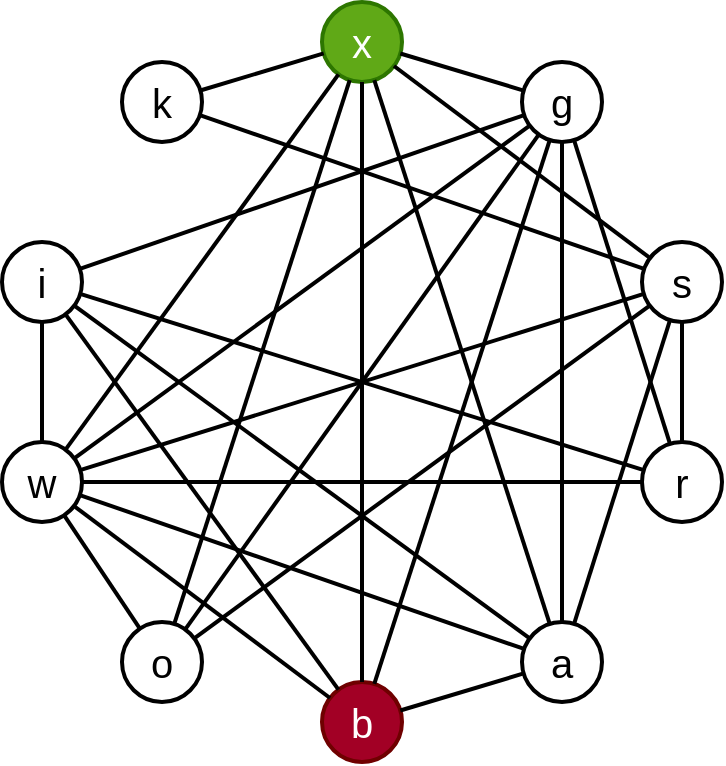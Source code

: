 <mxfile version="16.5.1" type="device" pages="3"><diagram id="Qp3raMLwjvOOwYHC1nEB" name="Página-1"><mxGraphModel dx="832" dy="557" grid="1" gridSize="10" guides="1" tooltips="1" connect="1" arrows="1" fold="1" page="1" pageScale="1" pageWidth="1169" pageHeight="827" math="0" shadow="0"><root><mxCell id="0"/><mxCell id="1" parent="0"/><mxCell id="y9_78dQnpIiz2yttRciz-1" value="w" style="ellipse;whiteSpace=wrap;html=1;aspect=fixed;strokeWidth=2;fontSize=20;" vertex="1" parent="1"><mxGeometry x="220" y="430" width="40" height="40" as="geometry"/></mxCell><mxCell id="y9_78dQnpIiz2yttRciz-2" value="r" style="ellipse;whiteSpace=wrap;html=1;aspect=fixed;strokeWidth=2;fontSize=20;" vertex="1" parent="1"><mxGeometry x="540" y="430" width="40" height="40" as="geometry"/></mxCell><mxCell id="y9_78dQnpIiz2yttRciz-3" value="o" style="ellipse;whiteSpace=wrap;html=1;aspect=fixed;strokeWidth=2;fontSize=20;" vertex="1" parent="1"><mxGeometry x="280" y="520" width="40" height="40" as="geometry"/></mxCell><mxCell id="y9_78dQnpIiz2yttRciz-4" value="g" style="ellipse;whiteSpace=wrap;html=1;aspect=fixed;strokeWidth=2;fontSize=20;" vertex="1" parent="1"><mxGeometry x="480" y="240" width="40" height="40" as="geometry"/></mxCell><mxCell id="y9_78dQnpIiz2yttRciz-5" value="a" style="ellipse;whiteSpace=wrap;html=1;aspect=fixed;strokeWidth=2;fontSize=20;" vertex="1" parent="1"><mxGeometry x="480" y="520" width="40" height="40" as="geometry"/></mxCell><mxCell id="y9_78dQnpIiz2yttRciz-6" value="k" style="ellipse;whiteSpace=wrap;html=1;aspect=fixed;strokeWidth=2;fontSize=20;" vertex="1" parent="1"><mxGeometry x="280" y="240" width="40" height="40" as="geometry"/></mxCell><mxCell id="y9_78dQnpIiz2yttRciz-7" value="b" style="ellipse;whiteSpace=wrap;html=1;aspect=fixed;strokeWidth=2;fontSize=20;fillColor=#a20025;strokeColor=#6F0000;fontColor=#ffffff;" vertex="1" parent="1"><mxGeometry x="380" y="550" width="40" height="40" as="geometry"/></mxCell><mxCell id="y9_78dQnpIiz2yttRciz-8" value="x" style="ellipse;whiteSpace=wrap;html=1;aspect=fixed;strokeWidth=2;fontSize=20;fillColor=#60a917;strokeColor=#2D7600;fontColor=#ffffff;" vertex="1" parent="1"><mxGeometry x="380" y="210" width="40" height="40" as="geometry"/></mxCell><mxCell id="y9_78dQnpIiz2yttRciz-9" value="s" style="ellipse;whiteSpace=wrap;html=1;aspect=fixed;strokeWidth=2;fontSize=20;" vertex="1" parent="1"><mxGeometry x="540" y="330" width="40" height="40" as="geometry"/></mxCell><mxCell id="y9_78dQnpIiz2yttRciz-10" value="i" style="ellipse;whiteSpace=wrap;html=1;aspect=fixed;strokeWidth=2;fontSize=20;" vertex="1" parent="1"><mxGeometry x="220" y="330" width="40" height="40" as="geometry"/></mxCell><mxCell id="y9_78dQnpIiz2yttRciz-12" value="" style="endArrow=none;html=1;rounded=0;fontSize=20;strokeWidth=2;" edge="1" parent="1" source="y9_78dQnpIiz2yttRciz-4" target="y9_78dQnpIiz2yttRciz-8"><mxGeometry width="50" height="50" relative="1" as="geometry"><mxPoint x="420" y="440" as="sourcePoint"/><mxPoint x="470" y="390" as="targetPoint"/></mxGeometry></mxCell><mxCell id="y9_78dQnpIiz2yttRciz-14" value="" style="endArrow=none;html=1;rounded=0;fontSize=20;strokeWidth=2;" edge="1" parent="1" source="y9_78dQnpIiz2yttRciz-1" target="y9_78dQnpIiz2yttRciz-2"><mxGeometry width="50" height="50" relative="1" as="geometry"><mxPoint x="290" y="360" as="sourcePoint"/><mxPoint x="340" y="310" as="targetPoint"/></mxGeometry></mxCell><mxCell id="y9_78dQnpIiz2yttRciz-15" value="" style="endArrow=none;html=1;rounded=0;fontSize=20;strokeWidth=2;" edge="1" parent="1" source="y9_78dQnpIiz2yttRciz-3" target="y9_78dQnpIiz2yttRciz-4"><mxGeometry width="50" height="50" relative="1" as="geometry"><mxPoint x="300" y="370" as="sourcePoint"/><mxPoint x="350" y="320" as="targetPoint"/></mxGeometry></mxCell><mxCell id="y9_78dQnpIiz2yttRciz-16" value="" style="endArrow=none;html=1;rounded=0;fontSize=20;strokeWidth=2;" edge="1" parent="1" source="y9_78dQnpIiz2yttRciz-2" target="y9_78dQnpIiz2yttRciz-4"><mxGeometry width="50" height="50" relative="1" as="geometry"><mxPoint x="310" y="380" as="sourcePoint"/><mxPoint x="360" y="330" as="targetPoint"/></mxGeometry></mxCell><mxCell id="y9_78dQnpIiz2yttRciz-17" value="" style="endArrow=none;html=1;rounded=0;fontSize=20;strokeWidth=2;" edge="1" parent="1" source="y9_78dQnpIiz2yttRciz-5" target="y9_78dQnpIiz2yttRciz-4"><mxGeometry width="50" height="50" relative="1" as="geometry"><mxPoint x="320" y="390" as="sourcePoint"/><mxPoint x="370" y="340" as="targetPoint"/></mxGeometry></mxCell><mxCell id="y9_78dQnpIiz2yttRciz-18" value="" style="endArrow=none;html=1;rounded=0;fontSize=20;strokeWidth=2;" edge="1" parent="1" source="y9_78dQnpIiz2yttRciz-5" target="y9_78dQnpIiz2yttRciz-8"><mxGeometry width="50" height="50" relative="1" as="geometry"><mxPoint x="330" y="400" as="sourcePoint"/><mxPoint x="380" y="350" as="targetPoint"/></mxGeometry></mxCell><mxCell id="y9_78dQnpIiz2yttRciz-19" value="" style="endArrow=none;html=1;rounded=0;fontSize=20;strokeWidth=2;" edge="1" parent="1" source="y9_78dQnpIiz2yttRciz-9" target="y9_78dQnpIiz2yttRciz-8"><mxGeometry width="50" height="50" relative="1" as="geometry"><mxPoint x="440" y="410" as="sourcePoint"/><mxPoint x="390" y="360" as="targetPoint"/></mxGeometry></mxCell><mxCell id="y9_78dQnpIiz2yttRciz-20" value="" style="endArrow=none;html=1;rounded=0;fontSize=20;strokeWidth=2;" edge="1" parent="1" source="y9_78dQnpIiz2yttRciz-7" target="y9_78dQnpIiz2yttRciz-8"><mxGeometry width="50" height="50" relative="1" as="geometry"><mxPoint x="350" y="420" as="sourcePoint"/><mxPoint x="400" y="370" as="targetPoint"/></mxGeometry></mxCell><mxCell id="y9_78dQnpIiz2yttRciz-21" value="" style="endArrow=none;html=1;rounded=0;fontSize=20;strokeWidth=2;" edge="1" parent="1" source="y9_78dQnpIiz2yttRciz-3" target="y9_78dQnpIiz2yttRciz-8"><mxGeometry width="50" height="50" relative="1" as="geometry"><mxPoint x="360" y="430" as="sourcePoint"/><mxPoint x="410" y="380" as="targetPoint"/></mxGeometry></mxCell><mxCell id="y9_78dQnpIiz2yttRciz-22" value="" style="endArrow=none;html=1;rounded=0;fontSize=20;strokeWidth=2;" edge="1" parent="1" source="y9_78dQnpIiz2yttRciz-1" target="y9_78dQnpIiz2yttRciz-8"><mxGeometry width="50" height="50" relative="1" as="geometry"><mxPoint x="370" y="440" as="sourcePoint"/><mxPoint x="420" y="390" as="targetPoint"/></mxGeometry></mxCell><mxCell id="y9_78dQnpIiz2yttRciz-23" value="" style="endArrow=none;html=1;rounded=0;fontSize=20;strokeWidth=2;" edge="1" parent="1" source="y9_78dQnpIiz2yttRciz-4" target="y9_78dQnpIiz2yttRciz-7"><mxGeometry width="50" height="50" relative="1" as="geometry"><mxPoint x="610" y="420" as="sourcePoint"/><mxPoint x="700" y="210" as="targetPoint"/></mxGeometry></mxCell><mxCell id="y9_78dQnpIiz2yttRciz-25" value="" style="endArrow=none;html=1;rounded=0;fontSize=20;strokeWidth=2;" edge="1" parent="1" source="y9_78dQnpIiz2yttRciz-9" target="y9_78dQnpIiz2yttRciz-5"><mxGeometry width="50" height="50" relative="1" as="geometry"><mxPoint x="670" y="280" as="sourcePoint"/><mxPoint x="720" y="230" as="targetPoint"/></mxGeometry></mxCell><mxCell id="y9_78dQnpIiz2yttRciz-26" value="" style="endArrow=none;html=1;rounded=0;fontSize=20;strokeWidth=2;" edge="1" parent="1" source="y9_78dQnpIiz2yttRciz-9" target="y9_78dQnpIiz2yttRciz-2"><mxGeometry width="50" height="50" relative="1" as="geometry"><mxPoint x="680" y="290" as="sourcePoint"/><mxPoint x="730" y="240" as="targetPoint"/></mxGeometry></mxCell><mxCell id="y9_78dQnpIiz2yttRciz-27" value="" style="endArrow=none;html=1;rounded=0;fontSize=20;strokeWidth=2;" edge="1" parent="1" source="y9_78dQnpIiz2yttRciz-5" target="y9_78dQnpIiz2yttRciz-7"><mxGeometry width="50" height="50" relative="1" as="geometry"><mxPoint x="690" y="300" as="sourcePoint"/><mxPoint x="740" y="250" as="targetPoint"/></mxGeometry></mxCell><mxCell id="y9_78dQnpIiz2yttRciz-28" value="" style="endArrow=none;html=1;rounded=0;fontSize=20;strokeWidth=2;" edge="1" parent="1" source="y9_78dQnpIiz2yttRciz-4" target="y9_78dQnpIiz2yttRciz-1"><mxGeometry width="50" height="50" relative="1" as="geometry"><mxPoint x="700" y="310" as="sourcePoint"/><mxPoint x="750" y="260" as="targetPoint"/></mxGeometry></mxCell><mxCell id="y9_78dQnpIiz2yttRciz-29" value="" style="endArrow=none;html=1;rounded=0;fontSize=20;strokeWidth=2;" edge="1" parent="1" source="y9_78dQnpIiz2yttRciz-3" target="y9_78dQnpIiz2yttRciz-1"><mxGeometry width="50" height="50" relative="1" as="geometry"><mxPoint x="710" y="320" as="sourcePoint"/><mxPoint x="760" y="270" as="targetPoint"/></mxGeometry></mxCell><mxCell id="y9_78dQnpIiz2yttRciz-30" value="" style="endArrow=none;html=1;rounded=0;fontSize=20;strokeWidth=2;" edge="1" parent="1" source="y9_78dQnpIiz2yttRciz-9" target="y9_78dQnpIiz2yttRciz-1"><mxGeometry width="50" height="50" relative="1" as="geometry"><mxPoint x="600" y="250" as="sourcePoint"/><mxPoint x="770" y="280" as="targetPoint"/></mxGeometry></mxCell><mxCell id="y9_78dQnpIiz2yttRciz-31" value="" style="endArrow=none;html=1;rounded=0;fontSize=20;strokeWidth=2;" edge="1" parent="1" source="y9_78dQnpIiz2yttRciz-9" target="y9_78dQnpIiz2yttRciz-3"><mxGeometry width="50" height="50" relative="1" as="geometry"><mxPoint x="730" y="340" as="sourcePoint"/><mxPoint x="780" y="290" as="targetPoint"/></mxGeometry></mxCell><mxCell id="y9_78dQnpIiz2yttRciz-32" value="" style="endArrow=none;html=1;rounded=0;fontSize=20;strokeWidth=2;" edge="1" parent="1" source="y9_78dQnpIiz2yttRciz-7" target="y9_78dQnpIiz2yttRciz-1"><mxGeometry width="50" height="50" relative="1" as="geometry"><mxPoint x="740" y="350" as="sourcePoint"/><mxPoint x="790" y="300" as="targetPoint"/></mxGeometry></mxCell><mxCell id="y9_78dQnpIiz2yttRciz-33" value="" style="endArrow=none;html=1;rounded=0;fontSize=20;strokeWidth=2;" edge="1" parent="1" source="y9_78dQnpIiz2yttRciz-7" target="y9_78dQnpIiz2yttRciz-10"><mxGeometry width="50" height="50" relative="1" as="geometry"><mxPoint x="750" y="360" as="sourcePoint"/><mxPoint x="800" y="310" as="targetPoint"/></mxGeometry></mxCell><mxCell id="y9_78dQnpIiz2yttRciz-34" value="" style="endArrow=none;html=1;rounded=0;fontSize=20;strokeWidth=2;" edge="1" parent="1" source="y9_78dQnpIiz2yttRciz-4" target="y9_78dQnpIiz2yttRciz-10"><mxGeometry width="50" height="50" relative="1" as="geometry"><mxPoint x="760" y="370" as="sourcePoint"/><mxPoint x="810" y="320" as="targetPoint"/></mxGeometry></mxCell><mxCell id="y9_78dQnpIiz2yttRciz-35" value="" style="endArrow=none;html=1;rounded=0;fontSize=20;strokeWidth=2;" edge="1" parent="1" source="y9_78dQnpIiz2yttRciz-5" target="y9_78dQnpIiz2yttRciz-10"><mxGeometry width="50" height="50" relative="1" as="geometry"><mxPoint x="770" y="380" as="sourcePoint"/><mxPoint x="820" y="330" as="targetPoint"/></mxGeometry></mxCell><mxCell id="y9_78dQnpIiz2yttRciz-36" value="" style="endArrow=none;html=1;rounded=0;fontSize=20;strokeWidth=2;" edge="1" parent="1" source="y9_78dQnpIiz2yttRciz-1" target="y9_78dQnpIiz2yttRciz-10"><mxGeometry width="50" height="50" relative="1" as="geometry"><mxPoint x="780" y="390" as="sourcePoint"/><mxPoint x="830" y="340" as="targetPoint"/></mxGeometry></mxCell><mxCell id="y9_78dQnpIiz2yttRciz-37" value="" style="endArrow=none;html=1;rounded=0;fontSize=20;strokeWidth=2;" edge="1" parent="1" source="y9_78dQnpIiz2yttRciz-2" target="y9_78dQnpIiz2yttRciz-10"><mxGeometry width="50" height="50" relative="1" as="geometry"><mxPoint x="790" y="400" as="sourcePoint"/><mxPoint x="840" y="350" as="targetPoint"/></mxGeometry></mxCell><mxCell id="y9_78dQnpIiz2yttRciz-38" value="" style="endArrow=none;html=1;rounded=0;fontSize=20;strokeWidth=2;" edge="1" parent="1" source="y9_78dQnpIiz2yttRciz-8" target="y9_78dQnpIiz2yttRciz-6"><mxGeometry width="50" height="50" relative="1" as="geometry"><mxPoint x="800" y="410" as="sourcePoint"/><mxPoint x="850" y="360" as="targetPoint"/></mxGeometry></mxCell><mxCell id="y9_78dQnpIiz2yttRciz-39" value="" style="endArrow=none;html=1;rounded=0;fontSize=20;strokeWidth=2;" edge="1" parent="1" source="y9_78dQnpIiz2yttRciz-9" target="y9_78dQnpIiz2yttRciz-6"><mxGeometry width="50" height="50" relative="1" as="geometry"><mxPoint x="650" y="290" as="sourcePoint"/><mxPoint x="860" y="370" as="targetPoint"/></mxGeometry></mxCell><mxCell id="1vQnW61tmDOooGiK3Sop-1" value="" style="endArrow=none;html=1;rounded=0;fontSize=20;strokeWidth=2;" edge="1" parent="1" source="y9_78dQnpIiz2yttRciz-5" target="y9_78dQnpIiz2yttRciz-1"><mxGeometry width="50" height="50" relative="1" as="geometry"><mxPoint x="493.866" y="538.181" as="sourcePoint"/><mxPoint x="266.148" y="371.8" as="targetPoint"/></mxGeometry></mxCell></root></mxGraphModel></diagram><diagram id="ZyDOZQv0jCM3Xku81YqP" name="Página-2"><mxGraphModel dx="832" dy="557" grid="1" gridSize="10" guides="1" tooltips="1" connect="1" arrows="1" fold="1" page="1" pageScale="1" pageWidth="1169" pageHeight="827" math="0" shadow="0"><root><mxCell id="5k3g8odxnlICdVufnZW8-0"/><mxCell id="5k3g8odxnlICdVufnZW8-1" parent="5k3g8odxnlICdVufnZW8-0"/><mxCell id="5k3g8odxnlICdVufnZW8-2" value="w" style="ellipse;whiteSpace=wrap;html=1;aspect=fixed;strokeWidth=2;fontSize=20;fillColor=#0050ef;fontColor=#ffffff;strokeColor=#001DBC;" vertex="1" parent="5k3g8odxnlICdVufnZW8-1"><mxGeometry x="220" y="430" width="40" height="40" as="geometry"/></mxCell><mxCell id="5k3g8odxnlICdVufnZW8-3" value="r" style="ellipse;whiteSpace=wrap;html=1;aspect=fixed;strokeWidth=2;fontSize=20;" vertex="1" parent="5k3g8odxnlICdVufnZW8-1"><mxGeometry x="540" y="430" width="40" height="40" as="geometry"/></mxCell><mxCell id="5k3g8odxnlICdVufnZW8-4" value="o" style="ellipse;whiteSpace=wrap;html=1;aspect=fixed;strokeWidth=2;fontSize=20;fillColor=#0050ef;fontColor=#ffffff;strokeColor=#001DBC;" vertex="1" parent="5k3g8odxnlICdVufnZW8-1"><mxGeometry x="280" y="520" width="40" height="40" as="geometry"/></mxCell><mxCell id="5k3g8odxnlICdVufnZW8-5" value="g" style="ellipse;whiteSpace=wrap;html=1;aspect=fixed;strokeWidth=2;fontSize=20;fillColor=#0050ef;fontColor=#ffffff;strokeColor=#001DBC;" vertex="1" parent="5k3g8odxnlICdVufnZW8-1"><mxGeometry x="480" y="240" width="40" height="40" as="geometry"/></mxCell><mxCell id="5k3g8odxnlICdVufnZW8-6" value="a" style="ellipse;whiteSpace=wrap;html=1;aspect=fixed;strokeWidth=2;fontSize=20;fillColor=#0050ef;fontColor=#ffffff;strokeColor=#001DBC;" vertex="1" parent="5k3g8odxnlICdVufnZW8-1"><mxGeometry x="480" y="520" width="40" height="40" as="geometry"/></mxCell><mxCell id="5k3g8odxnlICdVufnZW8-7" value="k" style="ellipse;whiteSpace=wrap;html=1;aspect=fixed;strokeWidth=2;fontSize=20;" vertex="1" parent="5k3g8odxnlICdVufnZW8-1"><mxGeometry x="280" y="240" width="40" height="40" as="geometry"/></mxCell><mxCell id="5k3g8odxnlICdVufnZW8-8" value="b" style="ellipse;whiteSpace=wrap;html=1;aspect=fixed;strokeWidth=2;fontSize=20;fillColor=#0050ef;strokeColor=#001DBC;fontColor=#ffffff;" vertex="1" parent="5k3g8odxnlICdVufnZW8-1"><mxGeometry x="380" y="550" width="40" height="40" as="geometry"/></mxCell><mxCell id="5k3g8odxnlICdVufnZW8-9" value="x" style="ellipse;whiteSpace=wrap;html=1;aspect=fixed;strokeWidth=2;fontSize=20;fillColor=#0050ef;strokeColor=#001DBC;fontColor=#ffffff;" vertex="1" parent="5k3g8odxnlICdVufnZW8-1"><mxGeometry x="380" y="210" width="40" height="40" as="geometry"/></mxCell><mxCell id="5k3g8odxnlICdVufnZW8-10" value="s" style="ellipse;whiteSpace=wrap;html=1;aspect=fixed;strokeWidth=2;fontSize=20;fillColor=#0050ef;fontColor=#ffffff;strokeColor=#001DBC;" vertex="1" parent="5k3g8odxnlICdVufnZW8-1"><mxGeometry x="540" y="330" width="40" height="40" as="geometry"/></mxCell><mxCell id="5k3g8odxnlICdVufnZW8-11" value="i" style="ellipse;whiteSpace=wrap;html=1;aspect=fixed;strokeWidth=2;fontSize=20;fillColor=#0050ef;fontColor=#ffffff;strokeColor=#001DBC;" vertex="1" parent="5k3g8odxnlICdVufnZW8-1"><mxGeometry x="220" y="330" width="40" height="40" as="geometry"/></mxCell><mxCell id="5k3g8odxnlICdVufnZW8-12" value="" style="endArrow=none;html=1;rounded=0;fontSize=20;strokeWidth=1;" edge="1" parent="5k3g8odxnlICdVufnZW8-1" source="5k3g8odxnlICdVufnZW8-5" target="5k3g8odxnlICdVufnZW8-9"><mxGeometry width="50" height="50" relative="1" as="geometry"><mxPoint x="420" y="440" as="sourcePoint"/><mxPoint x="470" y="390" as="targetPoint"/></mxGeometry></mxCell><mxCell id="5k3g8odxnlICdVufnZW8-13" value="" style="endArrow=none;html=1;rounded=0;fontSize=20;strokeWidth=1;" edge="1" parent="5k3g8odxnlICdVufnZW8-1" source="5k3g8odxnlICdVufnZW8-2" target="5k3g8odxnlICdVufnZW8-3"><mxGeometry width="50" height="50" relative="1" as="geometry"><mxPoint x="290" y="360" as="sourcePoint"/><mxPoint x="340" y="310" as="targetPoint"/></mxGeometry></mxCell><mxCell id="5k3g8odxnlICdVufnZW8-14" value="" style="endArrow=none;html=1;rounded=0;fontSize=20;strokeWidth=3;fillColor=#0050ef;strokeColor=#001DBC;" edge="1" parent="5k3g8odxnlICdVufnZW8-1" source="5k3g8odxnlICdVufnZW8-4" target="5k3g8odxnlICdVufnZW8-5"><mxGeometry width="50" height="50" relative="1" as="geometry"><mxPoint x="300" y="370" as="sourcePoint"/><mxPoint x="350" y="320" as="targetPoint"/></mxGeometry></mxCell><mxCell id="5k3g8odxnlICdVufnZW8-15" value="" style="endArrow=none;html=1;rounded=0;fontSize=20;strokeWidth=1;" edge="1" parent="5k3g8odxnlICdVufnZW8-1" source="5k3g8odxnlICdVufnZW8-3" target="5k3g8odxnlICdVufnZW8-5"><mxGeometry width="50" height="50" relative="1" as="geometry"><mxPoint x="310" y="380" as="sourcePoint"/><mxPoint x="360" y="330" as="targetPoint"/></mxGeometry></mxCell><mxCell id="5k3g8odxnlICdVufnZW8-16" value="" style="endArrow=none;html=1;rounded=0;fontSize=20;strokeWidth=1;" edge="1" parent="5k3g8odxnlICdVufnZW8-1" source="5k3g8odxnlICdVufnZW8-6" target="5k3g8odxnlICdVufnZW8-5"><mxGeometry width="50" height="50" relative="1" as="geometry"><mxPoint x="320" y="390" as="sourcePoint"/><mxPoint x="370" y="340" as="targetPoint"/></mxGeometry></mxCell><mxCell id="5k3g8odxnlICdVufnZW8-17" value="" style="endArrow=none;html=1;rounded=0;fontSize=20;strokeWidth=1;" edge="1" parent="5k3g8odxnlICdVufnZW8-1" source="5k3g8odxnlICdVufnZW8-6" target="5k3g8odxnlICdVufnZW8-9"><mxGeometry width="50" height="50" relative="1" as="geometry"><mxPoint x="330" y="400" as="sourcePoint"/><mxPoint x="380" y="350" as="targetPoint"/></mxGeometry></mxCell><mxCell id="5k3g8odxnlICdVufnZW8-18" value="" style="endArrow=none;html=1;rounded=0;fontSize=20;strokeWidth=1;" edge="1" parent="5k3g8odxnlICdVufnZW8-1" source="5k3g8odxnlICdVufnZW8-10" target="5k3g8odxnlICdVufnZW8-9"><mxGeometry width="50" height="50" relative="1" as="geometry"><mxPoint x="440" y="410" as="sourcePoint"/><mxPoint x="390" y="360" as="targetPoint"/></mxGeometry></mxCell><mxCell id="5k3g8odxnlICdVufnZW8-19" value="" style="endArrow=none;html=1;rounded=0;fontSize=20;strokeWidth=1;" edge="1" parent="5k3g8odxnlICdVufnZW8-1" source="5k3g8odxnlICdVufnZW8-8" target="5k3g8odxnlICdVufnZW8-9"><mxGeometry width="50" height="50" relative="1" as="geometry"><mxPoint x="350" y="420" as="sourcePoint"/><mxPoint x="400" y="370" as="targetPoint"/></mxGeometry></mxCell><mxCell id="5k3g8odxnlICdVufnZW8-20" value="" style="endArrow=none;html=1;rounded=0;fontSize=20;strokeWidth=3;fillColor=#0050ef;strokeColor=#001DBC;" edge="1" parent="5k3g8odxnlICdVufnZW8-1" source="5k3g8odxnlICdVufnZW8-4" target="5k3g8odxnlICdVufnZW8-9"><mxGeometry width="50" height="50" relative="1" as="geometry"><mxPoint x="360" y="430" as="sourcePoint"/><mxPoint x="410" y="380" as="targetPoint"/></mxGeometry></mxCell><mxCell id="5k3g8odxnlICdVufnZW8-21" value="" style="endArrow=none;html=1;rounded=0;fontSize=20;strokeWidth=1;" edge="1" parent="5k3g8odxnlICdVufnZW8-1" source="5k3g8odxnlICdVufnZW8-2" target="5k3g8odxnlICdVufnZW8-9"><mxGeometry width="50" height="50" relative="1" as="geometry"><mxPoint x="370" y="440" as="sourcePoint"/><mxPoint x="420" y="390" as="targetPoint"/></mxGeometry></mxCell><mxCell id="5k3g8odxnlICdVufnZW8-22" value="" style="endArrow=none;html=1;rounded=0;fontSize=20;strokeWidth=3;fillColor=#0050ef;strokeColor=#001DBC;" edge="1" parent="5k3g8odxnlICdVufnZW8-1" source="5k3g8odxnlICdVufnZW8-5" target="5k3g8odxnlICdVufnZW8-8"><mxGeometry width="50" height="50" relative="1" as="geometry"><mxPoint x="610" y="420" as="sourcePoint"/><mxPoint x="700" y="210" as="targetPoint"/></mxGeometry></mxCell><mxCell id="5k3g8odxnlICdVufnZW8-23" value="" style="endArrow=none;html=1;rounded=0;fontSize=20;strokeWidth=3;fillColor=#0050ef;strokeColor=#001DBC;" edge="1" parent="5k3g8odxnlICdVufnZW8-1" source="5k3g8odxnlICdVufnZW8-10" target="5k3g8odxnlICdVufnZW8-6"><mxGeometry width="50" height="50" relative="1" as="geometry"><mxPoint x="670" y="280" as="sourcePoint"/><mxPoint x="720" y="230" as="targetPoint"/></mxGeometry></mxCell><mxCell id="5k3g8odxnlICdVufnZW8-24" value="" style="endArrow=none;html=1;rounded=0;fontSize=20;strokeWidth=1;" edge="1" parent="5k3g8odxnlICdVufnZW8-1" source="5k3g8odxnlICdVufnZW8-10" target="5k3g8odxnlICdVufnZW8-3"><mxGeometry width="50" height="50" relative="1" as="geometry"><mxPoint x="680" y="290" as="sourcePoint"/><mxPoint x="730" y="240" as="targetPoint"/></mxGeometry></mxCell><mxCell id="5k3g8odxnlICdVufnZW8-25" value="" style="endArrow=none;html=1;rounded=0;fontSize=20;strokeWidth=1;" edge="1" parent="5k3g8odxnlICdVufnZW8-1" source="5k3g8odxnlICdVufnZW8-6" target="5k3g8odxnlICdVufnZW8-8"><mxGeometry width="50" height="50" relative="1" as="geometry"><mxPoint x="690" y="300" as="sourcePoint"/><mxPoint x="740" y="250" as="targetPoint"/></mxGeometry></mxCell><mxCell id="5k3g8odxnlICdVufnZW8-26" value="" style="endArrow=none;html=1;rounded=0;fontSize=20;strokeWidth=1;" edge="1" parent="5k3g8odxnlICdVufnZW8-1" source="5k3g8odxnlICdVufnZW8-5" target="5k3g8odxnlICdVufnZW8-2"><mxGeometry width="50" height="50" relative="1" as="geometry"><mxPoint x="700" y="310" as="sourcePoint"/><mxPoint x="750" y="260" as="targetPoint"/></mxGeometry></mxCell><mxCell id="5k3g8odxnlICdVufnZW8-27" value="" style="endArrow=none;html=1;rounded=0;fontSize=20;strokeWidth=1;" edge="1" parent="5k3g8odxnlICdVufnZW8-1" source="5k3g8odxnlICdVufnZW8-4" target="5k3g8odxnlICdVufnZW8-2"><mxGeometry width="50" height="50" relative="1" as="geometry"><mxPoint x="710" y="320" as="sourcePoint"/><mxPoint x="760" y="270" as="targetPoint"/></mxGeometry></mxCell><mxCell id="5k3g8odxnlICdVufnZW8-28" value="" style="endArrow=none;html=1;rounded=0;fontSize=20;strokeWidth=1;" edge="1" parent="5k3g8odxnlICdVufnZW8-1" source="5k3g8odxnlICdVufnZW8-10" target="5k3g8odxnlICdVufnZW8-2"><mxGeometry width="50" height="50" relative="1" as="geometry"><mxPoint x="600" y="250" as="sourcePoint"/><mxPoint x="770" y="280" as="targetPoint"/></mxGeometry></mxCell><mxCell id="5k3g8odxnlICdVufnZW8-29" value="" style="endArrow=none;html=1;rounded=0;fontSize=20;strokeWidth=1;" edge="1" parent="5k3g8odxnlICdVufnZW8-1" source="5k3g8odxnlICdVufnZW8-10" target="5k3g8odxnlICdVufnZW8-4"><mxGeometry width="50" height="50" relative="1" as="geometry"><mxPoint x="730" y="340" as="sourcePoint"/><mxPoint x="780" y="290" as="targetPoint"/></mxGeometry></mxCell><mxCell id="5k3g8odxnlICdVufnZW8-30" value="" style="endArrow=none;html=1;rounded=0;fontSize=20;strokeWidth=1;" edge="1" parent="5k3g8odxnlICdVufnZW8-1" source="5k3g8odxnlICdVufnZW8-8" target="5k3g8odxnlICdVufnZW8-2"><mxGeometry width="50" height="50" relative="1" as="geometry"><mxPoint x="740" y="350" as="sourcePoint"/><mxPoint x="790" y="300" as="targetPoint"/></mxGeometry></mxCell><mxCell id="5k3g8odxnlICdVufnZW8-31" value="" style="endArrow=none;html=1;rounded=0;fontSize=20;strokeWidth=3;fillColor=#0050ef;strokeColor=#001DBC;" edge="1" parent="5k3g8odxnlICdVufnZW8-1" source="5k3g8odxnlICdVufnZW8-8" target="5k3g8odxnlICdVufnZW8-11"><mxGeometry width="50" height="50" relative="1" as="geometry"><mxPoint x="750" y="360" as="sourcePoint"/><mxPoint x="800" y="310" as="targetPoint"/></mxGeometry></mxCell><mxCell id="5k3g8odxnlICdVufnZW8-32" value="" style="endArrow=none;html=1;rounded=0;fontSize=20;strokeWidth=1;" edge="1" parent="5k3g8odxnlICdVufnZW8-1" source="5k3g8odxnlICdVufnZW8-5" target="5k3g8odxnlICdVufnZW8-11"><mxGeometry width="50" height="50" relative="1" as="geometry"><mxPoint x="760" y="370" as="sourcePoint"/><mxPoint x="810" y="320" as="targetPoint"/></mxGeometry></mxCell><mxCell id="5k3g8odxnlICdVufnZW8-33" value="" style="endArrow=none;html=1;rounded=0;fontSize=20;strokeWidth=1;" edge="1" parent="5k3g8odxnlICdVufnZW8-1" source="5k3g8odxnlICdVufnZW8-6" target="5k3g8odxnlICdVufnZW8-11"><mxGeometry width="50" height="50" relative="1" as="geometry"><mxPoint x="770" y="380" as="sourcePoint"/><mxPoint x="820" y="330" as="targetPoint"/></mxGeometry></mxCell><mxCell id="5k3g8odxnlICdVufnZW8-34" value="" style="endArrow=none;html=1;rounded=0;fontSize=20;strokeWidth=3;fillColor=#0050ef;strokeColor=#001DBC;" edge="1" parent="5k3g8odxnlICdVufnZW8-1" source="5k3g8odxnlICdVufnZW8-2" target="5k3g8odxnlICdVufnZW8-11"><mxGeometry width="50" height="50" relative="1" as="geometry"><mxPoint x="780" y="390" as="sourcePoint"/><mxPoint x="830" y="340" as="targetPoint"/></mxGeometry></mxCell><mxCell id="5k3g8odxnlICdVufnZW8-35" value="" style="endArrow=none;html=1;rounded=0;fontSize=20;strokeWidth=1;" edge="1" parent="5k3g8odxnlICdVufnZW8-1" source="5k3g8odxnlICdVufnZW8-3" target="5k3g8odxnlICdVufnZW8-11"><mxGeometry width="50" height="50" relative="1" as="geometry"><mxPoint x="790" y="400" as="sourcePoint"/><mxPoint x="840" y="350" as="targetPoint"/></mxGeometry></mxCell><mxCell id="5k3g8odxnlICdVufnZW8-36" value="" style="endArrow=none;html=1;rounded=0;fontSize=20;strokeWidth=1;" edge="1" parent="5k3g8odxnlICdVufnZW8-1" source="5k3g8odxnlICdVufnZW8-9" target="5k3g8odxnlICdVufnZW8-7"><mxGeometry width="50" height="50" relative="1" as="geometry"><mxPoint x="800" y="410" as="sourcePoint"/><mxPoint x="850" y="360" as="targetPoint"/></mxGeometry></mxCell><mxCell id="5k3g8odxnlICdVufnZW8-37" value="" style="endArrow=none;html=1;rounded=0;fontSize=20;strokeWidth=1;" edge="1" parent="5k3g8odxnlICdVufnZW8-1" source="5k3g8odxnlICdVufnZW8-10" target="5k3g8odxnlICdVufnZW8-7"><mxGeometry width="50" height="50" relative="1" as="geometry"><mxPoint x="650" y="290" as="sourcePoint"/><mxPoint x="860" y="370" as="targetPoint"/></mxGeometry></mxCell><mxCell id="5k3g8odxnlICdVufnZW8-38" value="" style="endArrow=none;html=1;rounded=0;fontSize=20;strokeWidth=3;fillColor=#0050ef;strokeColor=#001DBC;" edge="1" parent="5k3g8odxnlICdVufnZW8-1" source="5k3g8odxnlICdVufnZW8-2" target="5k3g8odxnlICdVufnZW8-6"><mxGeometry width="50" height="50" relative="1" as="geometry"><mxPoint x="270" y="460" as="sourcePoint"/><mxPoint x="550" y="460" as="targetPoint"/></mxGeometry></mxCell></root></mxGraphModel></diagram><diagram id="VjmS1F7EPQl1KqomfXlY" name="Página-3"><mxGraphModel dx="832" dy="557" grid="1" gridSize="10" guides="1" tooltips="1" connect="1" arrows="1" fold="1" page="1" pageScale="1" pageWidth="1169" pageHeight="827" math="0" shadow="0"><root><mxCell id="cbecJQ5G4lRKok9NljHL-0"/><mxCell id="cbecJQ5G4lRKok9NljHL-1" parent="cbecJQ5G4lRKok9NljHL-0"/><mxCell id="vsFjs8d3vmSdn354k8hH-0" value="w" style="ellipse;whiteSpace=wrap;html=1;aspect=fixed;strokeWidth=2;fontSize=20;" vertex="1" parent="cbecJQ5G4lRKok9NljHL-1"><mxGeometry x="220" y="430" width="40" height="40" as="geometry"/></mxCell><mxCell id="vsFjs8d3vmSdn354k8hH-1" value="r" style="ellipse;whiteSpace=wrap;html=1;aspect=fixed;strokeWidth=2;fontSize=20;" vertex="1" parent="cbecJQ5G4lRKok9NljHL-1"><mxGeometry x="540" y="430" width="40" height="40" as="geometry"/></mxCell><mxCell id="vsFjs8d3vmSdn354k8hH-2" value="o" style="ellipse;whiteSpace=wrap;html=1;aspect=fixed;strokeWidth=2;fontSize=20;fillColor=#d80073;fontColor=#ffffff;strokeColor=#A50040;" vertex="1" parent="cbecJQ5G4lRKok9NljHL-1"><mxGeometry x="280" y="520" width="40" height="40" as="geometry"/></mxCell><mxCell id="vsFjs8d3vmSdn354k8hH-3" value="g" style="ellipse;whiteSpace=wrap;html=1;aspect=fixed;strokeWidth=2;fontSize=20;fillColor=#d80073;fontColor=#ffffff;strokeColor=#A50040;" vertex="1" parent="cbecJQ5G4lRKok9NljHL-1"><mxGeometry x="480" y="240" width="40" height="40" as="geometry"/></mxCell><mxCell id="vsFjs8d3vmSdn354k8hH-4" value="a" style="ellipse;whiteSpace=wrap;html=1;aspect=fixed;strokeWidth=2;fontSize=20;" vertex="1" parent="cbecJQ5G4lRKok9NljHL-1"><mxGeometry x="480" y="520" width="40" height="40" as="geometry"/></mxCell><mxCell id="vsFjs8d3vmSdn354k8hH-5" value="k" style="ellipse;whiteSpace=wrap;html=1;aspect=fixed;strokeWidth=2;fontSize=20;" vertex="1" parent="cbecJQ5G4lRKok9NljHL-1"><mxGeometry x="280" y="240" width="40" height="40" as="geometry"/></mxCell><mxCell id="vsFjs8d3vmSdn354k8hH-6" value="b" style="ellipse;whiteSpace=wrap;html=1;aspect=fixed;strokeWidth=2;fontSize=20;fillColor=#d80073;strokeColor=#A50040;fontColor=#ffffff;" vertex="1" parent="cbecJQ5G4lRKok9NljHL-1"><mxGeometry x="380" y="550" width="40" height="40" as="geometry"/></mxCell><mxCell id="vsFjs8d3vmSdn354k8hH-7" value="x" style="ellipse;whiteSpace=wrap;html=1;aspect=fixed;strokeWidth=2;fontSize=20;fillColor=#d80073;strokeColor=#A50040;fontColor=#ffffff;" vertex="1" parent="cbecJQ5G4lRKok9NljHL-1"><mxGeometry x="380" y="210" width="40" height="40" as="geometry"/></mxCell><mxCell id="vsFjs8d3vmSdn354k8hH-8" value="s" style="ellipse;whiteSpace=wrap;html=1;aspect=fixed;strokeWidth=2;fontSize=20;" vertex="1" parent="cbecJQ5G4lRKok9NljHL-1"><mxGeometry x="540" y="330" width="40" height="40" as="geometry"/></mxCell><mxCell id="vsFjs8d3vmSdn354k8hH-9" value="i" style="ellipse;whiteSpace=wrap;html=1;aspect=fixed;strokeWidth=2;fontSize=20;" vertex="1" parent="cbecJQ5G4lRKok9NljHL-1"><mxGeometry x="220" y="330" width="40" height="40" as="geometry"/></mxCell><mxCell id="vsFjs8d3vmSdn354k8hH-10" value="" style="endArrow=none;html=1;rounded=0;fontSize=20;strokeWidth=1;" edge="1" parent="cbecJQ5G4lRKok9NljHL-1" source="vsFjs8d3vmSdn354k8hH-3" target="vsFjs8d3vmSdn354k8hH-7"><mxGeometry width="50" height="50" relative="1" as="geometry"><mxPoint x="420" y="440" as="sourcePoint"/><mxPoint x="470" y="390" as="targetPoint"/></mxGeometry></mxCell><mxCell id="vsFjs8d3vmSdn354k8hH-11" value="" style="endArrow=none;html=1;rounded=0;fontSize=20;strokeWidth=1;" edge="1" parent="cbecJQ5G4lRKok9NljHL-1" source="vsFjs8d3vmSdn354k8hH-0" target="vsFjs8d3vmSdn354k8hH-1"><mxGeometry width="50" height="50" relative="1" as="geometry"><mxPoint x="290" y="360" as="sourcePoint"/><mxPoint x="340" y="310" as="targetPoint"/></mxGeometry></mxCell><mxCell id="vsFjs8d3vmSdn354k8hH-12" value="" style="endArrow=block;html=1;rounded=0;fontSize=20;strokeWidth=3;fillColor=#d80073;strokeColor=#A50040;endFill=1;" edge="1" parent="cbecJQ5G4lRKok9NljHL-1" source="vsFjs8d3vmSdn354k8hH-2" target="vsFjs8d3vmSdn354k8hH-3"><mxGeometry width="50" height="50" relative="1" as="geometry"><mxPoint x="300" y="370" as="sourcePoint"/><mxPoint x="350" y="320" as="targetPoint"/></mxGeometry></mxCell><mxCell id="vsFjs8d3vmSdn354k8hH-13" value="" style="endArrow=none;html=1;rounded=0;fontSize=20;strokeWidth=1;" edge="1" parent="cbecJQ5G4lRKok9NljHL-1" source="vsFjs8d3vmSdn354k8hH-1" target="vsFjs8d3vmSdn354k8hH-3"><mxGeometry width="50" height="50" relative="1" as="geometry"><mxPoint x="310" y="380" as="sourcePoint"/><mxPoint x="360" y="330" as="targetPoint"/></mxGeometry></mxCell><mxCell id="vsFjs8d3vmSdn354k8hH-14" value="" style="endArrow=none;html=1;rounded=0;fontSize=20;strokeWidth=1;" edge="1" parent="cbecJQ5G4lRKok9NljHL-1" source="vsFjs8d3vmSdn354k8hH-4" target="vsFjs8d3vmSdn354k8hH-3"><mxGeometry width="50" height="50" relative="1" as="geometry"><mxPoint x="320" y="390" as="sourcePoint"/><mxPoint x="370" y="340" as="targetPoint"/></mxGeometry></mxCell><mxCell id="vsFjs8d3vmSdn354k8hH-15" value="" style="endArrow=none;html=1;rounded=0;fontSize=20;strokeWidth=1;" edge="1" parent="cbecJQ5G4lRKok9NljHL-1" source="vsFjs8d3vmSdn354k8hH-4" target="vsFjs8d3vmSdn354k8hH-7"><mxGeometry width="50" height="50" relative="1" as="geometry"><mxPoint x="330" y="400" as="sourcePoint"/><mxPoint x="380" y="350" as="targetPoint"/></mxGeometry></mxCell><mxCell id="vsFjs8d3vmSdn354k8hH-16" value="" style="endArrow=none;html=1;rounded=0;fontSize=20;strokeWidth=1;" edge="1" parent="cbecJQ5G4lRKok9NljHL-1" source="vsFjs8d3vmSdn354k8hH-8" target="vsFjs8d3vmSdn354k8hH-7"><mxGeometry width="50" height="50" relative="1" as="geometry"><mxPoint x="440" y="410" as="sourcePoint"/><mxPoint x="390" y="360" as="targetPoint"/></mxGeometry></mxCell><mxCell id="vsFjs8d3vmSdn354k8hH-17" value="" style="endArrow=none;html=1;rounded=0;fontSize=20;strokeWidth=1;" edge="1" parent="cbecJQ5G4lRKok9NljHL-1" source="vsFjs8d3vmSdn354k8hH-6" target="vsFjs8d3vmSdn354k8hH-7"><mxGeometry width="50" height="50" relative="1" as="geometry"><mxPoint x="350" y="420" as="sourcePoint"/><mxPoint x="400" y="370" as="targetPoint"/></mxGeometry></mxCell><mxCell id="vsFjs8d3vmSdn354k8hH-18" value="" style="endArrow=none;html=1;rounded=0;fontSize=20;strokeWidth=3;fillColor=#d80073;strokeColor=#A50040;endFill=0;startArrow=block;startFill=1;" edge="1" parent="cbecJQ5G4lRKok9NljHL-1" source="vsFjs8d3vmSdn354k8hH-2" target="vsFjs8d3vmSdn354k8hH-7"><mxGeometry width="50" height="50" relative="1" as="geometry"><mxPoint x="360" y="430" as="sourcePoint"/><mxPoint x="410" y="380" as="targetPoint"/></mxGeometry></mxCell><mxCell id="vsFjs8d3vmSdn354k8hH-19" value="" style="endArrow=none;html=1;rounded=0;fontSize=20;strokeWidth=1;" edge="1" parent="cbecJQ5G4lRKok9NljHL-1" source="vsFjs8d3vmSdn354k8hH-0" target="vsFjs8d3vmSdn354k8hH-7"><mxGeometry width="50" height="50" relative="1" as="geometry"><mxPoint x="370" y="440" as="sourcePoint"/><mxPoint x="420" y="390" as="targetPoint"/></mxGeometry></mxCell><mxCell id="vsFjs8d3vmSdn354k8hH-20" value="" style="endArrow=block;html=1;rounded=0;fontSize=20;strokeWidth=3;fillColor=#d80073;strokeColor=#A50040;endFill=1;" edge="1" parent="cbecJQ5G4lRKok9NljHL-1" source="vsFjs8d3vmSdn354k8hH-3" target="vsFjs8d3vmSdn354k8hH-6"><mxGeometry width="50" height="50" relative="1" as="geometry"><mxPoint x="610" y="420" as="sourcePoint"/><mxPoint x="700" y="210" as="targetPoint"/></mxGeometry></mxCell><mxCell id="vsFjs8d3vmSdn354k8hH-21" value="" style="endArrow=none;html=1;rounded=0;fontSize=20;strokeWidth=1;" edge="1" parent="cbecJQ5G4lRKok9NljHL-1" source="vsFjs8d3vmSdn354k8hH-8" target="vsFjs8d3vmSdn354k8hH-4"><mxGeometry width="50" height="50" relative="1" as="geometry"><mxPoint x="670" y="280" as="sourcePoint"/><mxPoint x="720" y="230" as="targetPoint"/></mxGeometry></mxCell><mxCell id="vsFjs8d3vmSdn354k8hH-22" value="" style="endArrow=none;html=1;rounded=0;fontSize=20;strokeWidth=1;" edge="1" parent="cbecJQ5G4lRKok9NljHL-1" source="vsFjs8d3vmSdn354k8hH-8" target="vsFjs8d3vmSdn354k8hH-1"><mxGeometry width="50" height="50" relative="1" as="geometry"><mxPoint x="680" y="290" as="sourcePoint"/><mxPoint x="730" y="240" as="targetPoint"/></mxGeometry></mxCell><mxCell id="vsFjs8d3vmSdn354k8hH-23" value="" style="endArrow=none;html=1;rounded=0;fontSize=20;strokeWidth=1;" edge="1" parent="cbecJQ5G4lRKok9NljHL-1" source="vsFjs8d3vmSdn354k8hH-4" target="vsFjs8d3vmSdn354k8hH-6"><mxGeometry width="50" height="50" relative="1" as="geometry"><mxPoint x="690" y="300" as="sourcePoint"/><mxPoint x="740" y="250" as="targetPoint"/></mxGeometry></mxCell><mxCell id="vsFjs8d3vmSdn354k8hH-24" value="" style="endArrow=none;html=1;rounded=0;fontSize=20;strokeWidth=1;" edge="1" parent="cbecJQ5G4lRKok9NljHL-1" source="vsFjs8d3vmSdn354k8hH-3" target="vsFjs8d3vmSdn354k8hH-0"><mxGeometry width="50" height="50" relative="1" as="geometry"><mxPoint x="700" y="310" as="sourcePoint"/><mxPoint x="750" y="260" as="targetPoint"/></mxGeometry></mxCell><mxCell id="vsFjs8d3vmSdn354k8hH-25" value="" style="endArrow=none;html=1;rounded=0;fontSize=20;strokeWidth=1;" edge="1" parent="cbecJQ5G4lRKok9NljHL-1" source="vsFjs8d3vmSdn354k8hH-2" target="vsFjs8d3vmSdn354k8hH-0"><mxGeometry width="50" height="50" relative="1" as="geometry"><mxPoint x="710" y="320" as="sourcePoint"/><mxPoint x="760" y="270" as="targetPoint"/></mxGeometry></mxCell><mxCell id="vsFjs8d3vmSdn354k8hH-26" value="" style="endArrow=none;html=1;rounded=0;fontSize=20;strokeWidth=1;" edge="1" parent="cbecJQ5G4lRKok9NljHL-1" source="vsFjs8d3vmSdn354k8hH-8" target="vsFjs8d3vmSdn354k8hH-0"><mxGeometry width="50" height="50" relative="1" as="geometry"><mxPoint x="600" y="250" as="sourcePoint"/><mxPoint x="770" y="280" as="targetPoint"/></mxGeometry></mxCell><mxCell id="vsFjs8d3vmSdn354k8hH-27" value="" style="endArrow=none;html=1;rounded=0;fontSize=20;strokeWidth=1;" edge="1" parent="cbecJQ5G4lRKok9NljHL-1" source="vsFjs8d3vmSdn354k8hH-8" target="vsFjs8d3vmSdn354k8hH-2"><mxGeometry width="50" height="50" relative="1" as="geometry"><mxPoint x="730" y="340" as="sourcePoint"/><mxPoint x="780" y="290" as="targetPoint"/></mxGeometry></mxCell><mxCell id="vsFjs8d3vmSdn354k8hH-28" value="" style="endArrow=none;html=1;rounded=0;fontSize=20;strokeWidth=1;" edge="1" parent="cbecJQ5G4lRKok9NljHL-1" source="vsFjs8d3vmSdn354k8hH-6" target="vsFjs8d3vmSdn354k8hH-0"><mxGeometry width="50" height="50" relative="1" as="geometry"><mxPoint x="740" y="350" as="sourcePoint"/><mxPoint x="790" y="300" as="targetPoint"/></mxGeometry></mxCell><mxCell id="vsFjs8d3vmSdn354k8hH-29" value="" style="endArrow=none;html=1;rounded=0;fontSize=20;strokeWidth=1;" edge="1" parent="cbecJQ5G4lRKok9NljHL-1" source="vsFjs8d3vmSdn354k8hH-6" target="vsFjs8d3vmSdn354k8hH-9"><mxGeometry width="50" height="50" relative="1" as="geometry"><mxPoint x="750" y="360" as="sourcePoint"/><mxPoint x="800" y="310" as="targetPoint"/></mxGeometry></mxCell><mxCell id="vsFjs8d3vmSdn354k8hH-30" value="" style="endArrow=none;html=1;rounded=0;fontSize=20;strokeWidth=1;" edge="1" parent="cbecJQ5G4lRKok9NljHL-1" source="vsFjs8d3vmSdn354k8hH-3" target="vsFjs8d3vmSdn354k8hH-9"><mxGeometry width="50" height="50" relative="1" as="geometry"><mxPoint x="760" y="370" as="sourcePoint"/><mxPoint x="810" y="320" as="targetPoint"/></mxGeometry></mxCell><mxCell id="vsFjs8d3vmSdn354k8hH-31" value="" style="endArrow=none;html=1;rounded=0;fontSize=20;strokeWidth=1;" edge="1" parent="cbecJQ5G4lRKok9NljHL-1" source="vsFjs8d3vmSdn354k8hH-4" target="vsFjs8d3vmSdn354k8hH-9"><mxGeometry width="50" height="50" relative="1" as="geometry"><mxPoint x="770" y="380" as="sourcePoint"/><mxPoint x="820" y="330" as="targetPoint"/></mxGeometry></mxCell><mxCell id="vsFjs8d3vmSdn354k8hH-32" value="" style="endArrow=none;html=1;rounded=0;fontSize=20;strokeWidth=1;" edge="1" parent="cbecJQ5G4lRKok9NljHL-1" source="vsFjs8d3vmSdn354k8hH-0" target="vsFjs8d3vmSdn354k8hH-9"><mxGeometry width="50" height="50" relative="1" as="geometry"><mxPoint x="780" y="390" as="sourcePoint"/><mxPoint x="830" y="340" as="targetPoint"/></mxGeometry></mxCell><mxCell id="vsFjs8d3vmSdn354k8hH-33" value="" style="endArrow=none;html=1;rounded=0;fontSize=20;strokeWidth=1;" edge="1" parent="cbecJQ5G4lRKok9NljHL-1" source="vsFjs8d3vmSdn354k8hH-1" target="vsFjs8d3vmSdn354k8hH-9"><mxGeometry width="50" height="50" relative="1" as="geometry"><mxPoint x="790" y="400" as="sourcePoint"/><mxPoint x="840" y="350" as="targetPoint"/></mxGeometry></mxCell><mxCell id="vsFjs8d3vmSdn354k8hH-34" value="" style="endArrow=none;html=1;rounded=0;fontSize=20;strokeWidth=1;" edge="1" parent="cbecJQ5G4lRKok9NljHL-1" source="vsFjs8d3vmSdn354k8hH-7" target="vsFjs8d3vmSdn354k8hH-5"><mxGeometry width="50" height="50" relative="1" as="geometry"><mxPoint x="800" y="410" as="sourcePoint"/><mxPoint x="850" y="360" as="targetPoint"/></mxGeometry></mxCell><mxCell id="vsFjs8d3vmSdn354k8hH-35" value="" style="endArrow=none;html=1;rounded=0;fontSize=20;strokeWidth=1;" edge="1" parent="cbecJQ5G4lRKok9NljHL-1" source="vsFjs8d3vmSdn354k8hH-8" target="vsFjs8d3vmSdn354k8hH-5"><mxGeometry width="50" height="50" relative="1" as="geometry"><mxPoint x="650" y="290" as="sourcePoint"/><mxPoint x="860" y="370" as="targetPoint"/></mxGeometry></mxCell><mxCell id="vsFjs8d3vmSdn354k8hH-36" value="" style="endArrow=none;html=1;rounded=0;fontSize=20;strokeWidth=1;" edge="1" parent="cbecJQ5G4lRKok9NljHL-1" source="vsFjs8d3vmSdn354k8hH-0" target="vsFjs8d3vmSdn354k8hH-4"><mxGeometry width="50" height="50" relative="1" as="geometry"><mxPoint x="270" y="460" as="sourcePoint"/><mxPoint x="550" y="460" as="targetPoint"/></mxGeometry></mxCell></root></mxGraphModel></diagram></mxfile>